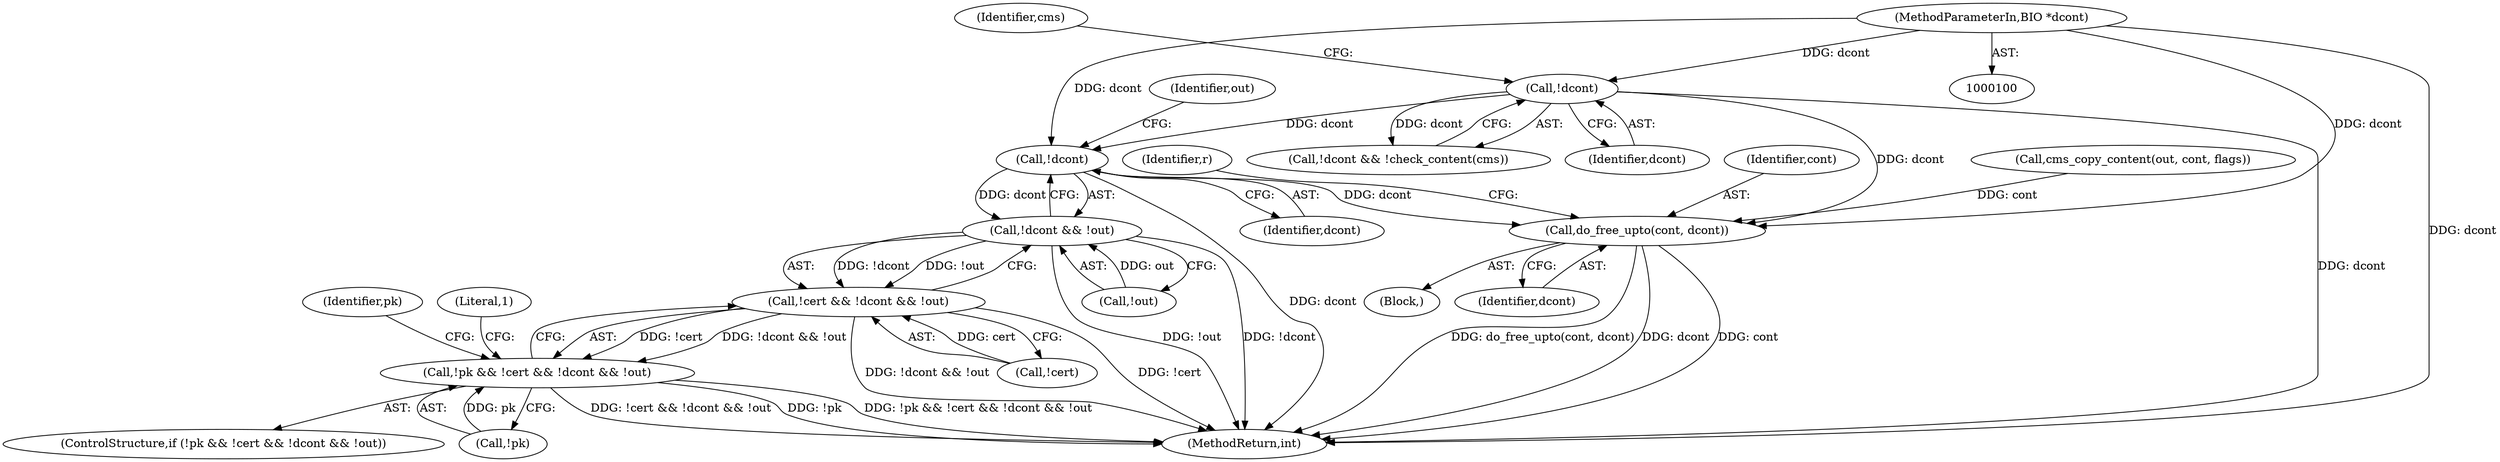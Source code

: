 digraph "0_openssl_08229ad838c50f644d7e928e2eef147b4308ad64_0@pointer" {
"1000192" [label="(Call,!dcont)"];
"1000124" [label="(Call,!dcont)"];
"1000104" [label="(MethodParameterIn,BIO *dcont)"];
"1000191" [label="(Call,!dcont && !out)"];
"1000188" [label="(Call,!cert && !dcont && !out)"];
"1000185" [label="(Call,!pk && !cert && !dcont && !out)"];
"1000212" [label="(Call,do_free_upto(cont, dcont))"];
"1000193" [label="(Identifier,dcont)"];
"1000195" [label="(Identifier,out)"];
"1000208" [label="(Call,cms_copy_content(out, cont, flags))"];
"1000104" [label="(MethodParameterIn,BIO *dcont)"];
"1000185" [label="(Call,!pk && !cert && !dcont && !out)"];
"1000124" [label="(Call,!dcont)"];
"1000216" [label="(Identifier,r)"];
"1000107" [label="(Block,)"];
"1000194" [label="(Call,!out)"];
"1000200" [label="(Identifier,pk)"];
"1000214" [label="(Identifier,dcont)"];
"1000212" [label="(Call,do_free_upto(cont, dcont))"];
"1000188" [label="(Call,!cert && !dcont && !out)"];
"1000197" [label="(Literal,1)"];
"1000184" [label="(ControlStructure,if (!pk && !cert && !dcont && !out))"];
"1000217" [label="(MethodReturn,int)"];
"1000213" [label="(Identifier,cont)"];
"1000123" [label="(Call,!dcont && !check_content(cms))"];
"1000189" [label="(Call,!cert)"];
"1000191" [label="(Call,!dcont && !out)"];
"1000125" [label="(Identifier,dcont)"];
"1000186" [label="(Call,!pk)"];
"1000128" [label="(Identifier,cms)"];
"1000192" [label="(Call,!dcont)"];
"1000192" -> "1000191"  [label="AST: "];
"1000192" -> "1000193"  [label="CFG: "];
"1000193" -> "1000192"  [label="AST: "];
"1000195" -> "1000192"  [label="CFG: "];
"1000191" -> "1000192"  [label="CFG: "];
"1000192" -> "1000217"  [label="DDG: dcont"];
"1000192" -> "1000191"  [label="DDG: dcont"];
"1000124" -> "1000192"  [label="DDG: dcont"];
"1000104" -> "1000192"  [label="DDG: dcont"];
"1000192" -> "1000212"  [label="DDG: dcont"];
"1000124" -> "1000123"  [label="AST: "];
"1000124" -> "1000125"  [label="CFG: "];
"1000125" -> "1000124"  [label="AST: "];
"1000128" -> "1000124"  [label="CFG: "];
"1000123" -> "1000124"  [label="CFG: "];
"1000124" -> "1000217"  [label="DDG: dcont"];
"1000124" -> "1000123"  [label="DDG: dcont"];
"1000104" -> "1000124"  [label="DDG: dcont"];
"1000124" -> "1000212"  [label="DDG: dcont"];
"1000104" -> "1000100"  [label="AST: "];
"1000104" -> "1000217"  [label="DDG: dcont"];
"1000104" -> "1000212"  [label="DDG: dcont"];
"1000191" -> "1000188"  [label="AST: "];
"1000191" -> "1000194"  [label="CFG: "];
"1000194" -> "1000191"  [label="AST: "];
"1000188" -> "1000191"  [label="CFG: "];
"1000191" -> "1000217"  [label="DDG: !out"];
"1000191" -> "1000217"  [label="DDG: !dcont"];
"1000191" -> "1000188"  [label="DDG: !dcont"];
"1000191" -> "1000188"  [label="DDG: !out"];
"1000194" -> "1000191"  [label="DDG: out"];
"1000188" -> "1000185"  [label="AST: "];
"1000188" -> "1000189"  [label="CFG: "];
"1000189" -> "1000188"  [label="AST: "];
"1000185" -> "1000188"  [label="CFG: "];
"1000188" -> "1000217"  [label="DDG: !cert"];
"1000188" -> "1000217"  [label="DDG: !dcont && !out"];
"1000188" -> "1000185"  [label="DDG: !cert"];
"1000188" -> "1000185"  [label="DDG: !dcont && !out"];
"1000189" -> "1000188"  [label="DDG: cert"];
"1000185" -> "1000184"  [label="AST: "];
"1000185" -> "1000186"  [label="CFG: "];
"1000186" -> "1000185"  [label="AST: "];
"1000197" -> "1000185"  [label="CFG: "];
"1000200" -> "1000185"  [label="CFG: "];
"1000185" -> "1000217"  [label="DDG: !pk && !cert && !dcont && !out"];
"1000185" -> "1000217"  [label="DDG: !cert && !dcont && !out"];
"1000185" -> "1000217"  [label="DDG: !pk"];
"1000186" -> "1000185"  [label="DDG: pk"];
"1000212" -> "1000107"  [label="AST: "];
"1000212" -> "1000214"  [label="CFG: "];
"1000213" -> "1000212"  [label="AST: "];
"1000214" -> "1000212"  [label="AST: "];
"1000216" -> "1000212"  [label="CFG: "];
"1000212" -> "1000217"  [label="DDG: do_free_upto(cont, dcont)"];
"1000212" -> "1000217"  [label="DDG: dcont"];
"1000212" -> "1000217"  [label="DDG: cont"];
"1000208" -> "1000212"  [label="DDG: cont"];
}
